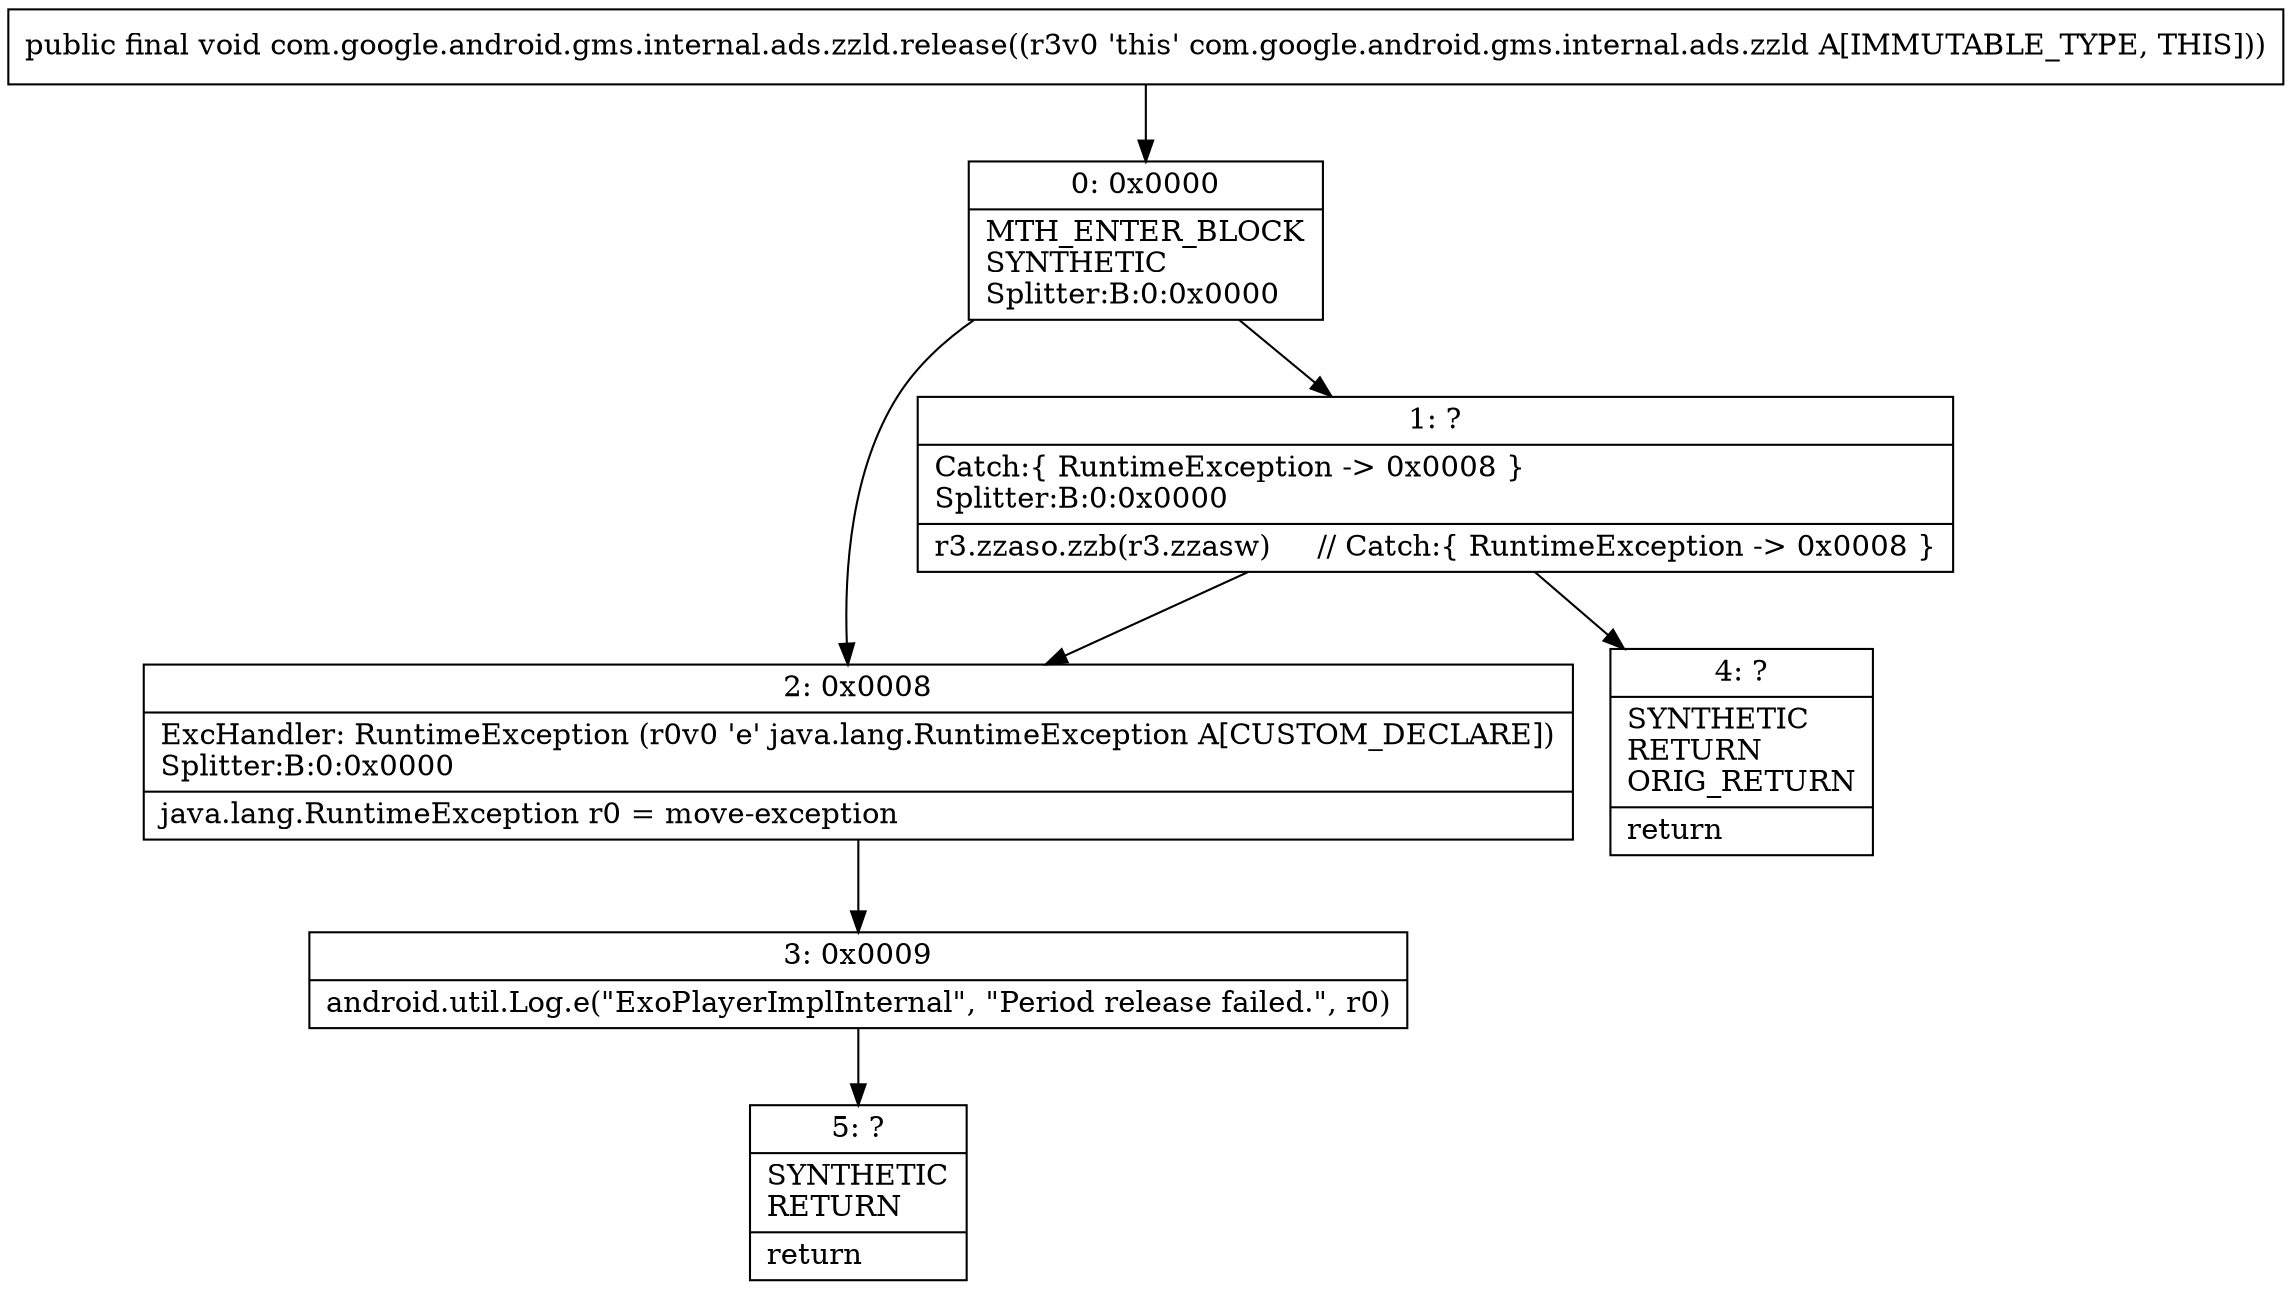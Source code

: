 digraph "CFG forcom.google.android.gms.internal.ads.zzld.release()V" {
Node_0 [shape=record,label="{0\:\ 0x0000|MTH_ENTER_BLOCK\lSYNTHETIC\lSplitter:B:0:0x0000\l}"];
Node_1 [shape=record,label="{1\:\ ?|Catch:\{ RuntimeException \-\> 0x0008 \}\lSplitter:B:0:0x0000\l|r3.zzaso.zzb(r3.zzasw)     \/\/ Catch:\{ RuntimeException \-\> 0x0008 \}\l}"];
Node_2 [shape=record,label="{2\:\ 0x0008|ExcHandler: RuntimeException (r0v0 'e' java.lang.RuntimeException A[CUSTOM_DECLARE])\lSplitter:B:0:0x0000\l|java.lang.RuntimeException r0 = move\-exception\l}"];
Node_3 [shape=record,label="{3\:\ 0x0009|android.util.Log.e(\"ExoPlayerImplInternal\", \"Period release failed.\", r0)\l}"];
Node_4 [shape=record,label="{4\:\ ?|SYNTHETIC\lRETURN\lORIG_RETURN\l|return\l}"];
Node_5 [shape=record,label="{5\:\ ?|SYNTHETIC\lRETURN\l|return\l}"];
MethodNode[shape=record,label="{public final void com.google.android.gms.internal.ads.zzld.release((r3v0 'this' com.google.android.gms.internal.ads.zzld A[IMMUTABLE_TYPE, THIS])) }"];
MethodNode -> Node_0;
Node_0 -> Node_1;
Node_0 -> Node_2;
Node_1 -> Node_2;
Node_1 -> Node_4;
Node_2 -> Node_3;
Node_3 -> Node_5;
}

